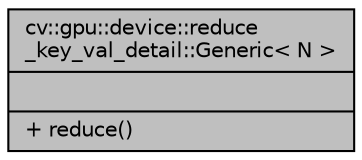 digraph "cv::gpu::device::reduce_key_val_detail::Generic&lt; N &gt;"
{
 // LATEX_PDF_SIZE
  edge [fontname="Helvetica",fontsize="10",labelfontname="Helvetica",labelfontsize="10"];
  node [fontname="Helvetica",fontsize="10",shape=record];
  Node1 [label="{cv::gpu::device::reduce\l_key_val_detail::Generic\< N \>\n||+ reduce()\l}",height=0.2,width=0.4,color="black", fillcolor="grey75", style="filled", fontcolor="black",tooltip=" "];
}

